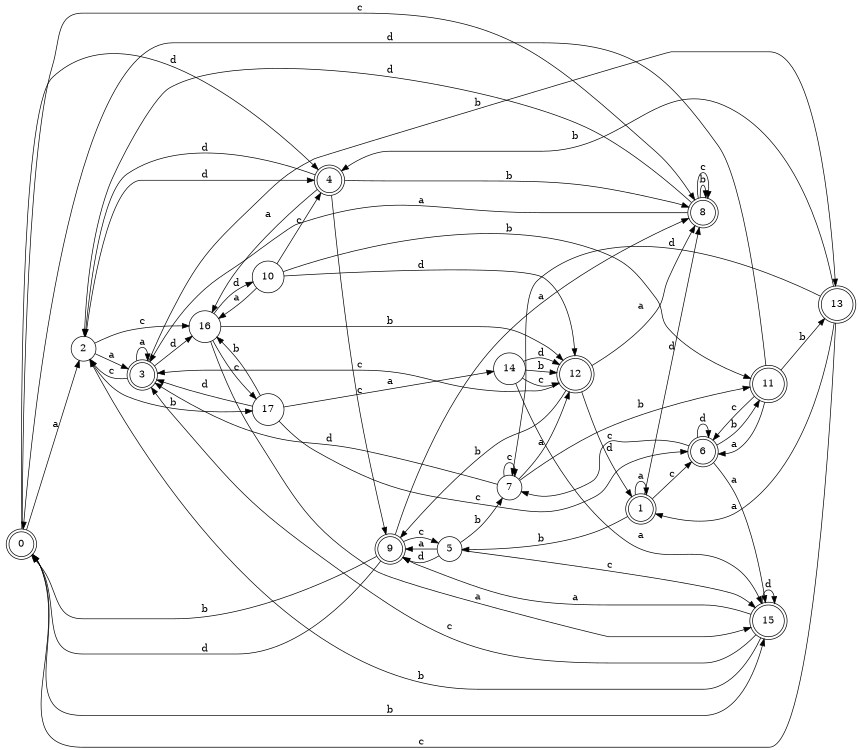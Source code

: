 digraph n15_4 {
__start0 [label="" shape="none"];

rankdir=LR;
size="8,5";

s0 [style="rounded,filled", color="black", fillcolor="white" shape="doublecircle", label="0"];
s1 [style="rounded,filled", color="black", fillcolor="white" shape="doublecircle", label="1"];
s2 [style="filled", color="black", fillcolor="white" shape="circle", label="2"];
s3 [style="rounded,filled", color="black", fillcolor="white" shape="doublecircle", label="3"];
s4 [style="rounded,filled", color="black", fillcolor="white" shape="doublecircle", label="4"];
s5 [style="filled", color="black", fillcolor="white" shape="circle", label="5"];
s6 [style="rounded,filled", color="black", fillcolor="white" shape="doublecircle", label="6"];
s7 [style="filled", color="black", fillcolor="white" shape="circle", label="7"];
s8 [style="rounded,filled", color="black", fillcolor="white" shape="doublecircle", label="8"];
s9 [style="rounded,filled", color="black", fillcolor="white" shape="doublecircle", label="9"];
s10 [style="filled", color="black", fillcolor="white" shape="circle", label="10"];
s11 [style="rounded,filled", color="black", fillcolor="white" shape="doublecircle", label="11"];
s12 [style="rounded,filled", color="black", fillcolor="white" shape="doublecircle", label="12"];
s13 [style="rounded,filled", color="black", fillcolor="white" shape="doublecircle", label="13"];
s14 [style="filled", color="black", fillcolor="white" shape="circle", label="14"];
s15 [style="rounded,filled", color="black", fillcolor="white" shape="doublecircle", label="15"];
s16 [style="filled", color="black", fillcolor="white" shape="circle", label="16"];
s17 [style="filled", color="black", fillcolor="white" shape="circle", label="17"];
s0 -> s2 [label="a"];
s0 -> s15 [label="b"];
s0 -> s8 [label="c"];
s0 -> s4 [label="d"];
s1 -> s1 [label="a"];
s1 -> s5 [label="b"];
s1 -> s6 [label="c"];
s1 -> s8 [label="d"];
s2 -> s3 [label="a"];
s2 -> s17 [label="b"];
s2 -> s16 [label="c"];
s2 -> s4 [label="d"];
s3 -> s3 [label="a"];
s3 -> s13 [label="b"];
s3 -> s2 [label="c"];
s3 -> s16 [label="d"];
s4 -> s16 [label="a"];
s4 -> s8 [label="b"];
s4 -> s9 [label="c"];
s4 -> s2 [label="d"];
s5 -> s9 [label="a"];
s5 -> s7 [label="b"];
s5 -> s15 [label="c"];
s5 -> s9 [label="d"];
s6 -> s15 [label="a"];
s6 -> s11 [label="b"];
s6 -> s7 [label="c"];
s6 -> s6 [label="d"];
s7 -> s12 [label="a"];
s7 -> s11 [label="b"];
s7 -> s7 [label="c"];
s7 -> s3 [label="d"];
s8 -> s3 [label="a"];
s8 -> s8 [label="b"];
s8 -> s8 [label="c"];
s8 -> s2 [label="d"];
s9 -> s8 [label="a"];
s9 -> s0 [label="b"];
s9 -> s5 [label="c"];
s9 -> s0 [label="d"];
s10 -> s16 [label="a"];
s10 -> s11 [label="b"];
s10 -> s4 [label="c"];
s10 -> s12 [label="d"];
s11 -> s6 [label="a"];
s11 -> s13 [label="b"];
s11 -> s6 [label="c"];
s11 -> s0 [label="d"];
s12 -> s8 [label="a"];
s12 -> s9 [label="b"];
s12 -> s3 [label="c"];
s12 -> s1 [label="d"];
s13 -> s1 [label="a"];
s13 -> s4 [label="b"];
s13 -> s0 [label="c"];
s13 -> s7 [label="d"];
s14 -> s15 [label="a"];
s14 -> s12 [label="b"];
s14 -> s12 [label="c"];
s14 -> s12 [label="d"];
s15 -> s9 [label="a"];
s15 -> s2 [label="b"];
s15 -> s3 [label="c"];
s15 -> s15 [label="d"];
s16 -> s15 [label="a"];
s16 -> s12 [label="b"];
s16 -> s17 [label="c"];
s16 -> s10 [label="d"];
s17 -> s14 [label="a"];
s17 -> s16 [label="b"];
s17 -> s6 [label="c"];
s17 -> s3 [label="d"];

}